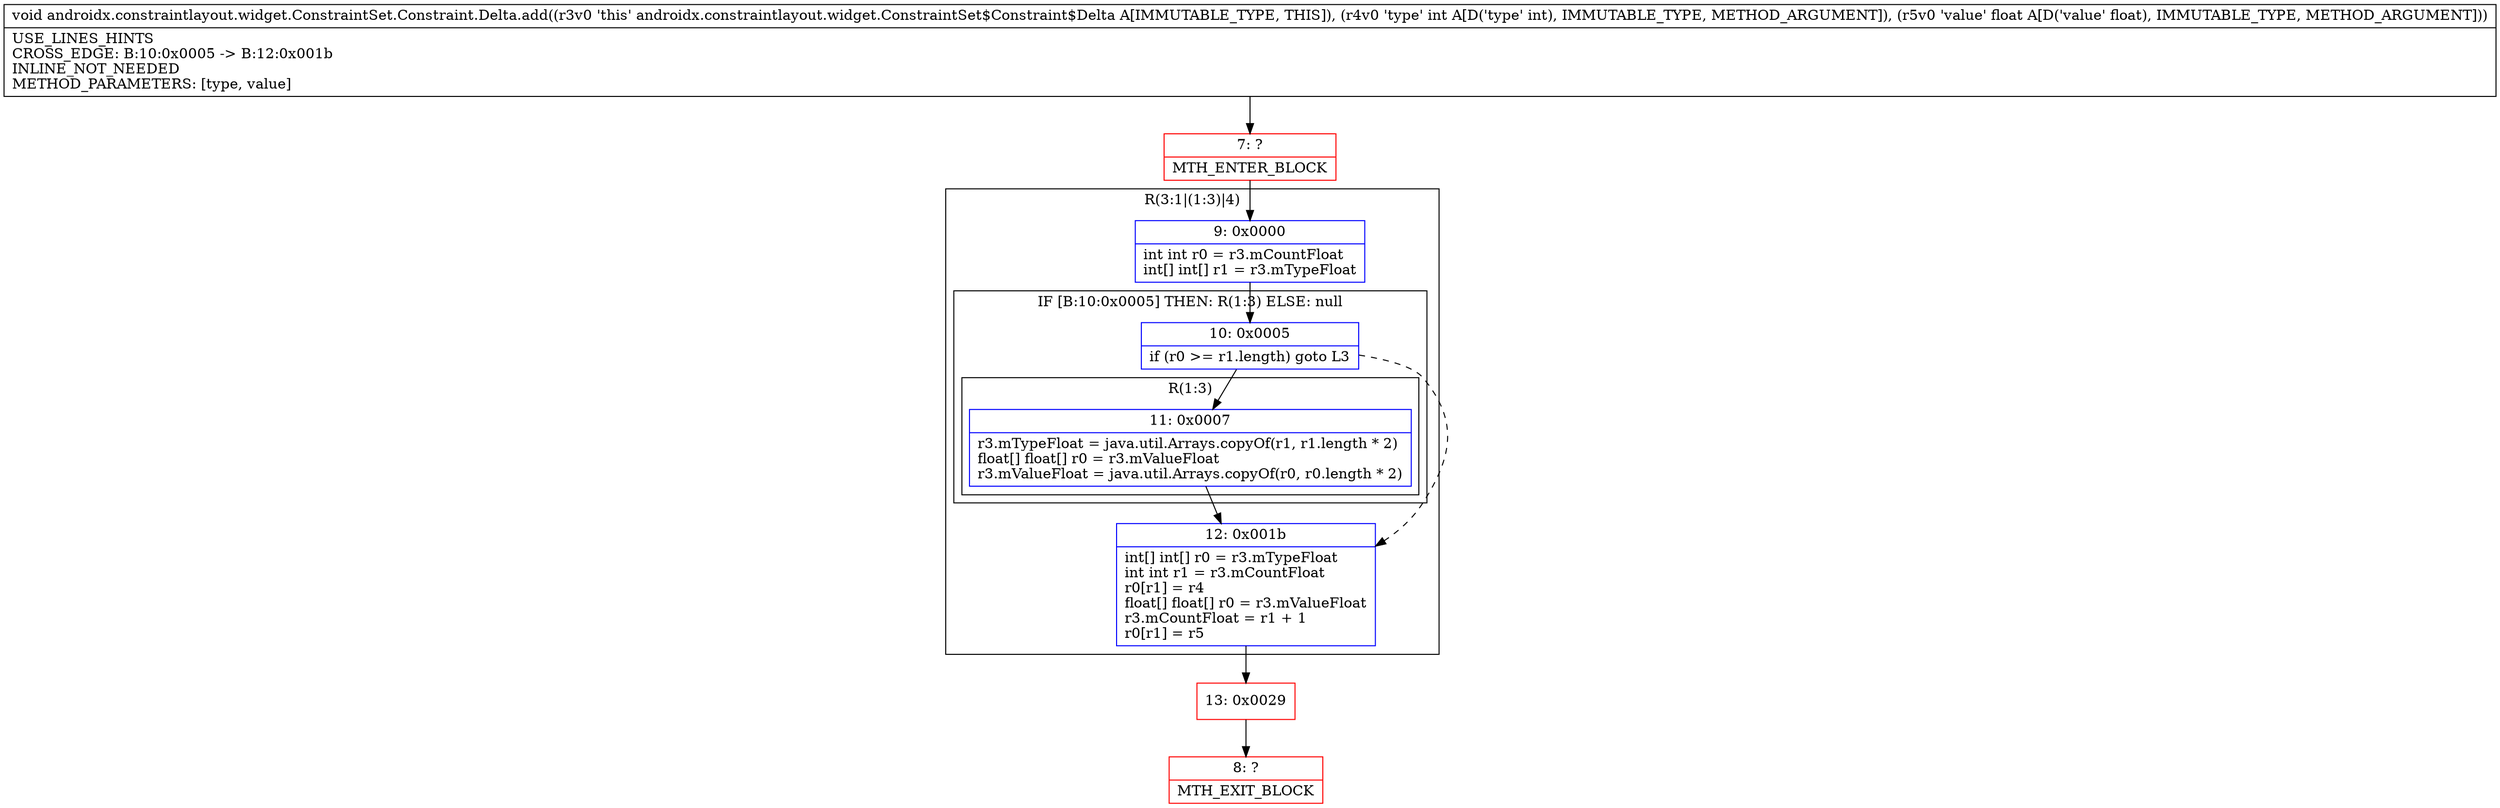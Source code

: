 digraph "CFG forandroidx.constraintlayout.widget.ConstraintSet.Constraint.Delta.add(IF)V" {
subgraph cluster_Region_2125224288 {
label = "R(3:1|(1:3)|4)";
node [shape=record,color=blue];
Node_9 [shape=record,label="{9\:\ 0x0000|int int r0 = r3.mCountFloat\lint[] int[] r1 = r3.mTypeFloat\l}"];
subgraph cluster_IfRegion_2002332642 {
label = "IF [B:10:0x0005] THEN: R(1:3) ELSE: null";
node [shape=record,color=blue];
Node_10 [shape=record,label="{10\:\ 0x0005|if (r0 \>= r1.length) goto L3\l}"];
subgraph cluster_Region_1436472595 {
label = "R(1:3)";
node [shape=record,color=blue];
Node_11 [shape=record,label="{11\:\ 0x0007|r3.mTypeFloat = java.util.Arrays.copyOf(r1, r1.length * 2)\lfloat[] float[] r0 = r3.mValueFloat\lr3.mValueFloat = java.util.Arrays.copyOf(r0, r0.length * 2)\l}"];
}
}
Node_12 [shape=record,label="{12\:\ 0x001b|int[] int[] r0 = r3.mTypeFloat\lint int r1 = r3.mCountFloat\lr0[r1] = r4\lfloat[] float[] r0 = r3.mValueFloat\lr3.mCountFloat = r1 + 1\lr0[r1] = r5\l}"];
}
Node_7 [shape=record,color=red,label="{7\:\ ?|MTH_ENTER_BLOCK\l}"];
Node_13 [shape=record,color=red,label="{13\:\ 0x0029}"];
Node_8 [shape=record,color=red,label="{8\:\ ?|MTH_EXIT_BLOCK\l}"];
MethodNode[shape=record,label="{void androidx.constraintlayout.widget.ConstraintSet.Constraint.Delta.add((r3v0 'this' androidx.constraintlayout.widget.ConstraintSet$Constraint$Delta A[IMMUTABLE_TYPE, THIS]), (r4v0 'type' int A[D('type' int), IMMUTABLE_TYPE, METHOD_ARGUMENT]), (r5v0 'value' float A[D('value' float), IMMUTABLE_TYPE, METHOD_ARGUMENT]))  | USE_LINES_HINTS\lCROSS_EDGE: B:10:0x0005 \-\> B:12:0x001b\lINLINE_NOT_NEEDED\lMETHOD_PARAMETERS: [type, value]\l}"];
MethodNode -> Node_7;Node_9 -> Node_10;
Node_10 -> Node_11;
Node_10 -> Node_12[style=dashed];
Node_11 -> Node_12;
Node_12 -> Node_13;
Node_7 -> Node_9;
Node_13 -> Node_8;
}

